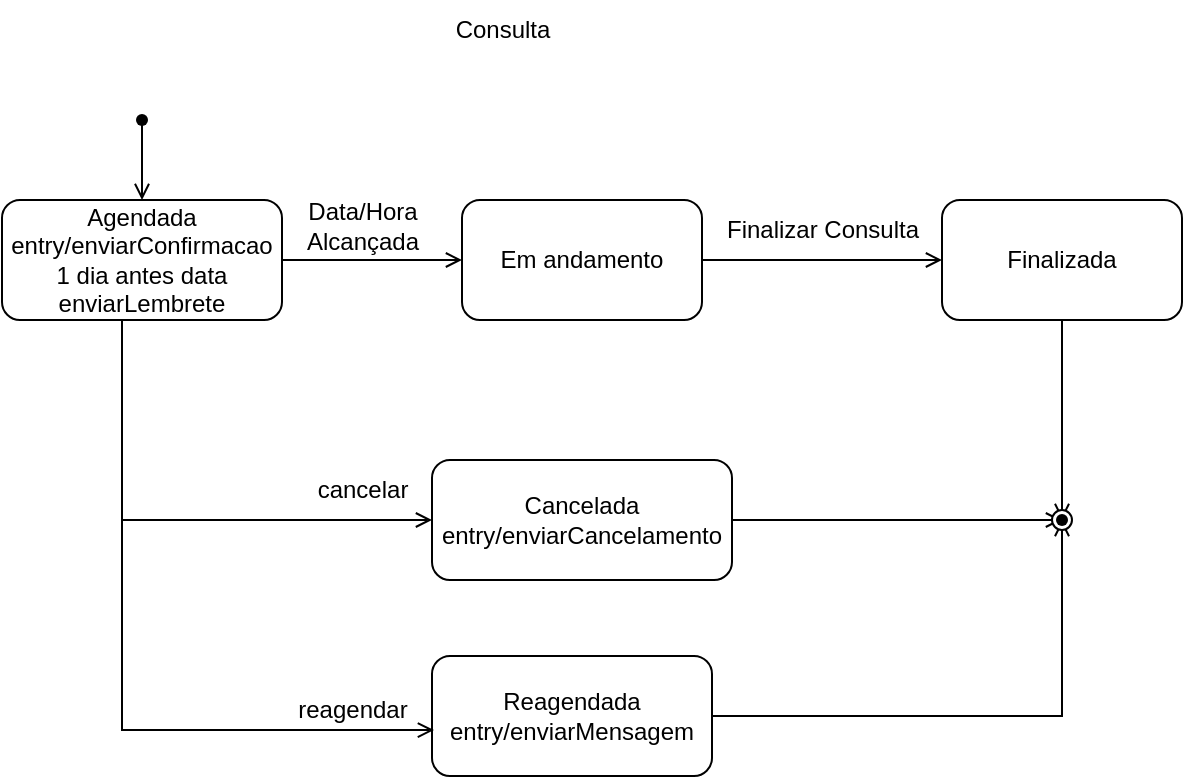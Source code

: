 <mxfile version="24.8.4">
  <diagram id="C5RBs43oDa-KdzZeNtuy" name="Page-1">
    <mxGraphModel dx="961" dy="575" grid="1" gridSize="10" guides="1" tooltips="1" connect="1" arrows="1" fold="1" page="1" pageScale="1" pageWidth="827" pageHeight="1169" math="0" shadow="0">
      <root>
        <mxCell id="WIyWlLk6GJQsqaUBKTNV-0" />
        <mxCell id="WIyWlLk6GJQsqaUBKTNV-1" parent="WIyWlLk6GJQsqaUBKTNV-0" />
        <mxCell id="fiRXjtXLHK9T1CaBb8wy-5" style="edgeStyle=orthogonalEdgeStyle;rounded=0;orthogonalLoop=1;jettySize=auto;html=1;entryX=0;entryY=0.5;entryDx=0;entryDy=0;endArrow=open;endFill=0;" edge="1" parent="WIyWlLk6GJQsqaUBKTNV-1" source="aFLDtuvDnDbxKiJ6OyYj-2" target="aFLDtuvDnDbxKiJ6OyYj-3">
          <mxGeometry relative="1" as="geometry" />
        </mxCell>
        <mxCell id="fiRXjtXLHK9T1CaBb8wy-12" style="edgeStyle=orthogonalEdgeStyle;rounded=0;orthogonalLoop=1;jettySize=auto;html=1;entryX=0;entryY=0.5;entryDx=0;entryDy=0;endArrow=open;endFill=0;" edge="1" parent="WIyWlLk6GJQsqaUBKTNV-1" source="aFLDtuvDnDbxKiJ6OyYj-2" target="aFLDtuvDnDbxKiJ6OyYj-5">
          <mxGeometry relative="1" as="geometry">
            <Array as="points">
              <mxPoint x="240" y="260" />
            </Array>
          </mxGeometry>
        </mxCell>
        <mxCell id="aFLDtuvDnDbxKiJ6OyYj-2" value="Agendada&lt;div&gt;entry/enviarConfirmacao&lt;/div&gt;&lt;div&gt;&lt;span style=&quot;background-color: initial;&quot;&gt;1 dia antes data enviarLembrete&lt;/span&gt;&lt;/div&gt;" style="rounded=1;whiteSpace=wrap;html=1;" parent="WIyWlLk6GJQsqaUBKTNV-1" vertex="1">
          <mxGeometry x="180" y="100" width="140" height="60" as="geometry" />
        </mxCell>
        <mxCell id="fiRXjtXLHK9T1CaBb8wy-9" style="edgeStyle=orthogonalEdgeStyle;rounded=0;orthogonalLoop=1;jettySize=auto;html=1;entryX=0;entryY=0.5;entryDx=0;entryDy=0;endArrow=open;endFill=0;" edge="1" parent="WIyWlLk6GJQsqaUBKTNV-1" source="aFLDtuvDnDbxKiJ6OyYj-3" target="aFLDtuvDnDbxKiJ6OyYj-4">
          <mxGeometry relative="1" as="geometry" />
        </mxCell>
        <mxCell id="aFLDtuvDnDbxKiJ6OyYj-3" value="Em andamento" style="rounded=1;whiteSpace=wrap;html=1;" parent="WIyWlLk6GJQsqaUBKTNV-1" vertex="1">
          <mxGeometry x="410" y="100" width="120" height="60" as="geometry" />
        </mxCell>
        <mxCell id="fiRXjtXLHK9T1CaBb8wy-24" style="edgeStyle=orthogonalEdgeStyle;rounded=0;orthogonalLoop=1;jettySize=auto;html=1;endArrow=open;endFill=0;entryX=0.571;entryY=0.129;entryDx=0;entryDy=0;entryPerimeter=0;" edge="1" parent="WIyWlLk6GJQsqaUBKTNV-1" source="aFLDtuvDnDbxKiJ6OyYj-4" target="fiRXjtXLHK9T1CaBb8wy-14">
          <mxGeometry relative="1" as="geometry">
            <mxPoint x="710" y="240" as="targetPoint" />
          </mxGeometry>
        </mxCell>
        <mxCell id="aFLDtuvDnDbxKiJ6OyYj-4" value="Finalizada" style="rounded=1;whiteSpace=wrap;html=1;" parent="WIyWlLk6GJQsqaUBKTNV-1" vertex="1">
          <mxGeometry x="650" y="100" width="120" height="60" as="geometry" />
        </mxCell>
        <mxCell id="fiRXjtXLHK9T1CaBb8wy-23" style="edgeStyle=orthogonalEdgeStyle;rounded=0;orthogonalLoop=1;jettySize=auto;html=1;endArrow=open;endFill=0;entryX=0.053;entryY=0.578;entryDx=0;entryDy=0;entryPerimeter=0;" edge="1" parent="WIyWlLk6GJQsqaUBKTNV-1" source="aFLDtuvDnDbxKiJ6OyYj-5" target="fiRXjtXLHK9T1CaBb8wy-14">
          <mxGeometry relative="1" as="geometry">
            <mxPoint x="690" y="260" as="targetPoint" />
          </mxGeometry>
        </mxCell>
        <mxCell id="aFLDtuvDnDbxKiJ6OyYj-5" value="Cancelada&lt;div&gt;entry/enviarCancelamento&lt;/div&gt;" style="rounded=1;whiteSpace=wrap;html=1;" parent="WIyWlLk6GJQsqaUBKTNV-1" vertex="1">
          <mxGeometry x="395" y="230" width="150" height="60" as="geometry" />
        </mxCell>
        <mxCell id="aFLDtuvDnDbxKiJ6OyYj-14" value="Consulta" style="text;html=1;align=center;verticalAlign=middle;resizable=0;points=[];autosize=1;strokeColor=none;fillColor=none;" parent="WIyWlLk6GJQsqaUBKTNV-1" vertex="1">
          <mxGeometry x="395" width="70" height="30" as="geometry" />
        </mxCell>
        <mxCell id="aFLDtuvDnDbxKiJ6OyYj-22" style="edgeStyle=orthogonalEdgeStyle;rounded=0;orthogonalLoop=1;jettySize=auto;html=1;endArrow=open;endFill=0;" parent="WIyWlLk6GJQsqaUBKTNV-1" source="aFLDtuvDnDbxKiJ6OyYj-21" target="aFLDtuvDnDbxKiJ6OyYj-2" edge="1">
          <mxGeometry relative="1" as="geometry" />
        </mxCell>
        <mxCell id="aFLDtuvDnDbxKiJ6OyYj-21" value="" style="shape=waypoint;sketch=0;size=6;pointerEvents=1;points=[];fillColor=none;resizable=0;rotatable=0;perimeter=centerPerimeter;snapToPoint=1;" parent="WIyWlLk6GJQsqaUBKTNV-1" vertex="1">
          <mxGeometry x="240" y="50" width="20" height="20" as="geometry" />
        </mxCell>
        <mxCell id="fiRXjtXLHK9T1CaBb8wy-25" style="edgeStyle=orthogonalEdgeStyle;rounded=0;orthogonalLoop=1;jettySize=auto;html=1;endArrow=open;endFill=0;entryX=0.605;entryY=0.957;entryDx=0;entryDy=0;entryPerimeter=0;" edge="1" parent="WIyWlLk6GJQsqaUBKTNV-1" source="fiRXjtXLHK9T1CaBb8wy-0" target="fiRXjtXLHK9T1CaBb8wy-14">
          <mxGeometry relative="1" as="geometry">
            <mxPoint x="710" y="280" as="targetPoint" />
          </mxGeometry>
        </mxCell>
        <mxCell id="fiRXjtXLHK9T1CaBb8wy-0" value="Reagendada&lt;div&gt;entry/enviarMensagem&lt;/div&gt;" style="rounded=1;whiteSpace=wrap;html=1;" vertex="1" parent="WIyWlLk6GJQsqaUBKTNV-1">
          <mxGeometry x="395" y="328" width="140" height="60" as="geometry" />
        </mxCell>
        <mxCell id="fiRXjtXLHK9T1CaBb8wy-4" value="reagendar" style="text;html=1;align=center;verticalAlign=middle;resizable=0;points=[];autosize=1;strokeColor=none;fillColor=none;" vertex="1" parent="WIyWlLk6GJQsqaUBKTNV-1">
          <mxGeometry x="315" y="340" width="80" height="30" as="geometry" />
        </mxCell>
        <mxCell id="fiRXjtXLHK9T1CaBb8wy-7" value="Data/Hora&lt;div&gt;Alcançada&lt;/div&gt;" style="text;html=1;align=center;verticalAlign=middle;resizable=0;points=[];autosize=1;strokeColor=none;fillColor=none;" vertex="1" parent="WIyWlLk6GJQsqaUBKTNV-1">
          <mxGeometry x="320" y="93" width="80" height="40" as="geometry" />
        </mxCell>
        <mxCell id="fiRXjtXLHK9T1CaBb8wy-18" value="" style="ellipse;whiteSpace=wrap;html=1;aspect=fixed;" vertex="1" parent="WIyWlLk6GJQsqaUBKTNV-1">
          <mxGeometry x="705" y="255" width="10" height="10" as="geometry" />
        </mxCell>
        <mxCell id="fiRXjtXLHK9T1CaBb8wy-10" value="Finalizar Consulta" style="text;html=1;align=center;verticalAlign=middle;resizable=0;points=[];autosize=1;strokeColor=none;fillColor=none;" vertex="1" parent="WIyWlLk6GJQsqaUBKTNV-1">
          <mxGeometry x="530" y="100" width="120" height="30" as="geometry" />
        </mxCell>
        <mxCell id="fiRXjtXLHK9T1CaBb8wy-11" style="edgeStyle=orthogonalEdgeStyle;rounded=0;orthogonalLoop=1;jettySize=auto;html=1;entryX=0.007;entryY=0.617;entryDx=0;entryDy=0;entryPerimeter=0;endArrow=open;endFill=0;" edge="1" parent="WIyWlLk6GJQsqaUBKTNV-1" source="aFLDtuvDnDbxKiJ6OyYj-2" target="fiRXjtXLHK9T1CaBb8wy-0">
          <mxGeometry relative="1" as="geometry">
            <Array as="points">
              <mxPoint x="240" y="365" />
            </Array>
          </mxGeometry>
        </mxCell>
        <mxCell id="fiRXjtXLHK9T1CaBb8wy-14" value="" style="shape=waypoint;sketch=0;size=6;pointerEvents=1;points=[];fillColor=none;resizable=0;rotatable=0;perimeter=centerPerimeter;snapToPoint=1;" vertex="1" parent="WIyWlLk6GJQsqaUBKTNV-1">
          <mxGeometry x="700" y="250" width="20" height="20" as="geometry" />
        </mxCell>
        <mxCell id="fiRXjtXLHK9T1CaBb8wy-13" value="cancelar" style="text;html=1;align=center;verticalAlign=middle;resizable=0;points=[];autosize=1;strokeColor=none;fillColor=none;" vertex="1" parent="WIyWlLk6GJQsqaUBKTNV-1">
          <mxGeometry x="325" y="230" width="70" height="30" as="geometry" />
        </mxCell>
      </root>
    </mxGraphModel>
  </diagram>
</mxfile>
